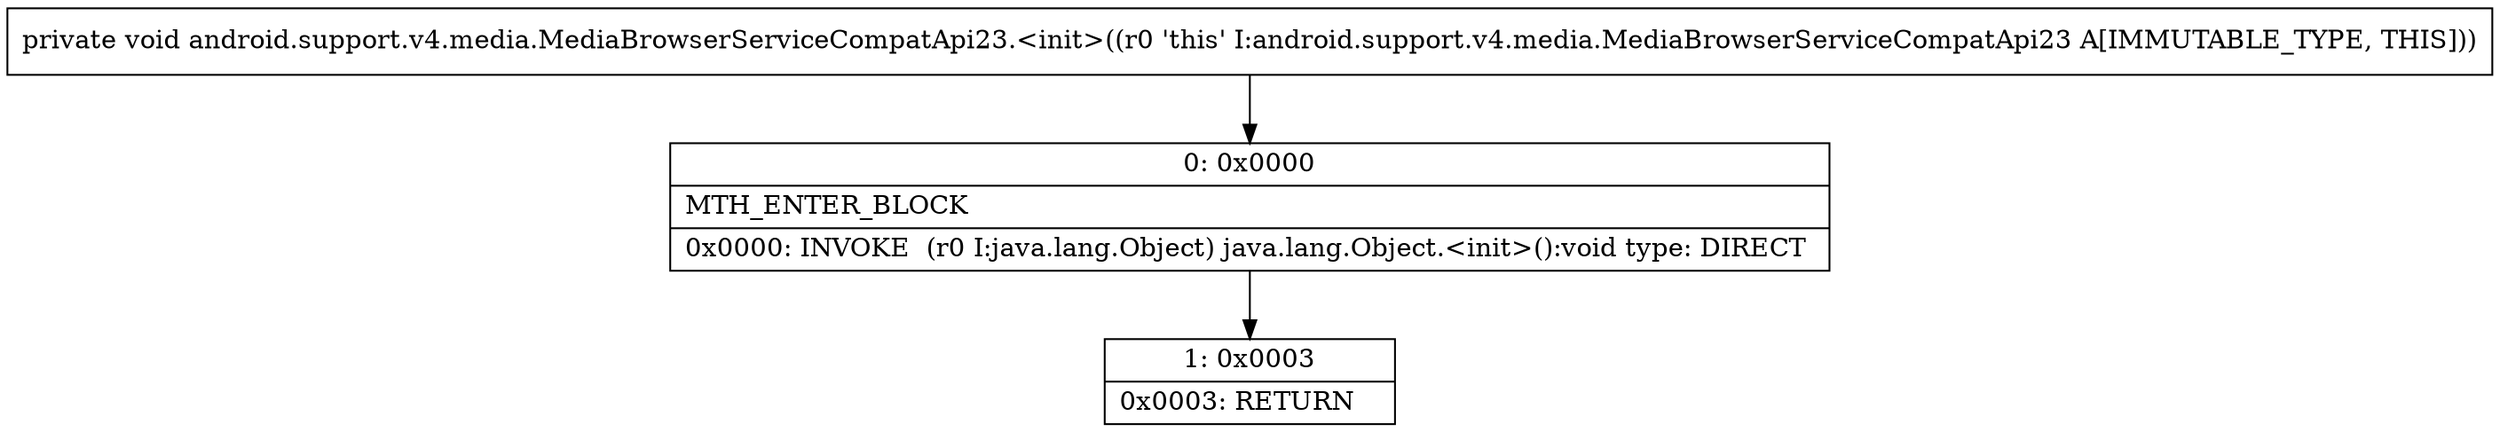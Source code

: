 digraph "CFG forandroid.support.v4.media.MediaBrowserServiceCompatApi23.\<init\>()V" {
Node_0 [shape=record,label="{0\:\ 0x0000|MTH_ENTER_BLOCK\l|0x0000: INVOKE  (r0 I:java.lang.Object) java.lang.Object.\<init\>():void type: DIRECT \l}"];
Node_1 [shape=record,label="{1\:\ 0x0003|0x0003: RETURN   \l}"];
MethodNode[shape=record,label="{private void android.support.v4.media.MediaBrowserServiceCompatApi23.\<init\>((r0 'this' I:android.support.v4.media.MediaBrowserServiceCompatApi23 A[IMMUTABLE_TYPE, THIS])) }"];
MethodNode -> Node_0;
Node_0 -> Node_1;
}

